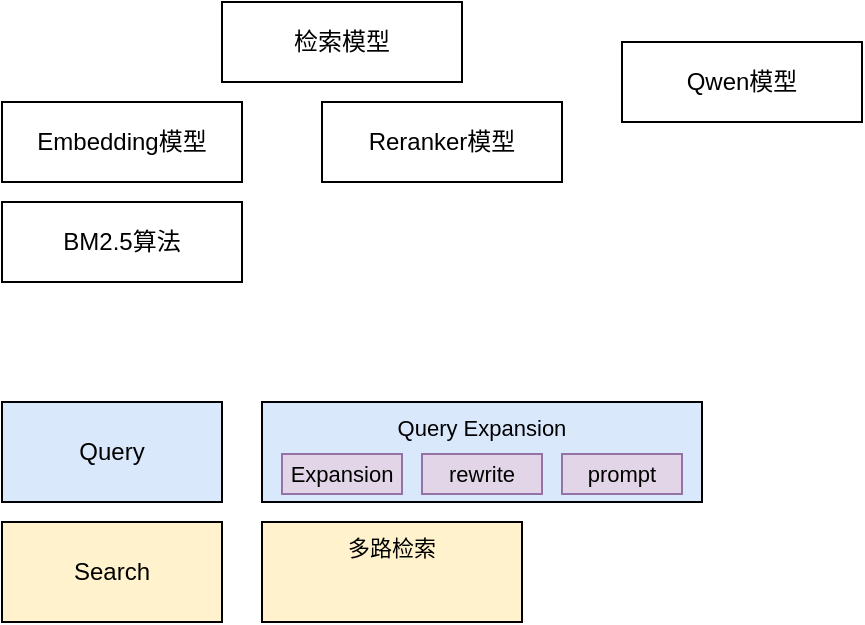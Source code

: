 <mxfile version="24.7.7">
  <diagram name="第 1 页" id="MafnV5kA-N-Bn0CcQXsm">
    <mxGraphModel dx="1060" dy="760" grid="1" gridSize="10" guides="1" tooltips="1" connect="1" arrows="1" fold="1" page="0" pageScale="1" pageWidth="827" pageHeight="1169" math="0" shadow="0">
      <root>
        <mxCell id="0" />
        <mxCell id="1" parent="0" />
        <mxCell id="W3ZhN9rzalotpdxbDRm3-1" value="Qwen模型" style="rounded=0;whiteSpace=wrap;html=1;" parent="1" vertex="1">
          <mxGeometry x="300" y="-110" width="120" height="40" as="geometry" />
        </mxCell>
        <mxCell id="W3ZhN9rzalotpdxbDRm3-2" value="Embedding模型" style="rounded=0;whiteSpace=wrap;html=1;" parent="1" vertex="1">
          <mxGeometry x="-10" y="-80" width="120" height="40" as="geometry" />
        </mxCell>
        <mxCell id="W3ZhN9rzalotpdxbDRm3-3" value="BM2.5算法" style="rounded=0;whiteSpace=wrap;html=1;" parent="1" vertex="1">
          <mxGeometry x="-10" y="-30" width="120" height="40" as="geometry" />
        </mxCell>
        <mxCell id="W3ZhN9rzalotpdxbDRm3-4" value="检索模型" style="rounded=0;whiteSpace=wrap;html=1;" parent="1" vertex="1">
          <mxGeometry x="100" y="-130" width="120" height="40" as="geometry" />
        </mxCell>
        <mxCell id="O_Eo14AQ1HiPcfrSu76b-1" value="Reranker模型" style="rounded=0;whiteSpace=wrap;html=1;" vertex="1" parent="1">
          <mxGeometry x="150" y="-80" width="120" height="40" as="geometry" />
        </mxCell>
        <mxCell id="O_Eo14AQ1HiPcfrSu76b-2" value="Query" style="rounded=0;whiteSpace=wrap;html=1;fillColor=#dae8fc;strokeColor=#000000;" vertex="1" parent="1">
          <mxGeometry x="-10" y="70" width="110" height="50" as="geometry" />
        </mxCell>
        <mxCell id="O_Eo14AQ1HiPcfrSu76b-3" value="Query Expansion&lt;div style=&quot;font-size: 11px;&quot;&gt;&lt;br style=&quot;font-size: 11px;&quot;&gt;&lt;/div&gt;" style="rounded=0;whiteSpace=wrap;html=1;fillColor=#dae8fc;strokeColor=#000000;verticalAlign=top;fontSize=11;" vertex="1" parent="1">
          <mxGeometry x="120" y="70" width="220" height="50" as="geometry" />
        </mxCell>
        <mxCell id="O_Eo14AQ1HiPcfrSu76b-4" value="&lt;span style=&quot;font-size: 11px;&quot;&gt;Expansion&lt;/span&gt;" style="rounded=0;whiteSpace=wrap;html=1;fillColor=#e1d5e7;strokeColor=#9673A6;verticalAlign=middle;" vertex="1" parent="1">
          <mxGeometry x="130" y="96" width="60" height="20" as="geometry" />
        </mxCell>
        <mxCell id="O_Eo14AQ1HiPcfrSu76b-6" value="&lt;span style=&quot;font-size: 11px;&quot;&gt;rewrite&lt;/span&gt;" style="rounded=0;whiteSpace=wrap;html=1;fillColor=#e1d5e7;strokeColor=#9673A6;verticalAlign=middle;" vertex="1" parent="1">
          <mxGeometry x="200" y="96" width="60" height="20" as="geometry" />
        </mxCell>
        <mxCell id="O_Eo14AQ1HiPcfrSu76b-7" value="&lt;span style=&quot;font-size: 11px;&quot;&gt;prompt&lt;/span&gt;" style="rounded=0;whiteSpace=wrap;html=1;fillColor=#e1d5e7;strokeColor=#9673A6;verticalAlign=middle;" vertex="1" parent="1">
          <mxGeometry x="270" y="96" width="60" height="20" as="geometry" />
        </mxCell>
        <mxCell id="O_Eo14AQ1HiPcfrSu76b-8" value="Search" style="rounded=0;whiteSpace=wrap;html=1;fillColor=#fff2cc;strokeColor=#000000;" vertex="1" parent="1">
          <mxGeometry x="-10" y="130" width="110" height="50" as="geometry" />
        </mxCell>
        <mxCell id="O_Eo14AQ1HiPcfrSu76b-10" value="&lt;div style=&quot;font-size: 11px;&quot;&gt;多路检索&lt;/div&gt;" style="rounded=0;whiteSpace=wrap;html=1;fillColor=#fff2cc;strokeColor=#000000;verticalAlign=top;fontSize=11;" vertex="1" parent="1">
          <mxGeometry x="120" y="130" width="130" height="50" as="geometry" />
        </mxCell>
      </root>
    </mxGraphModel>
  </diagram>
</mxfile>
